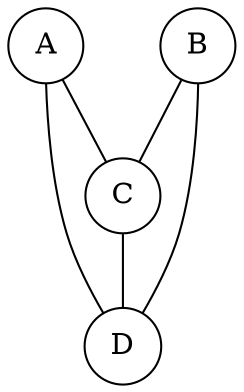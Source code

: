 Graph G015 {
  A [shape=circle];
  B [shape=circle];
  C [shape=circle];
  D [shape=circle];
  A -- C;
  A -- D;
  B -- C;
  B -- D;
  C -- D;
}
